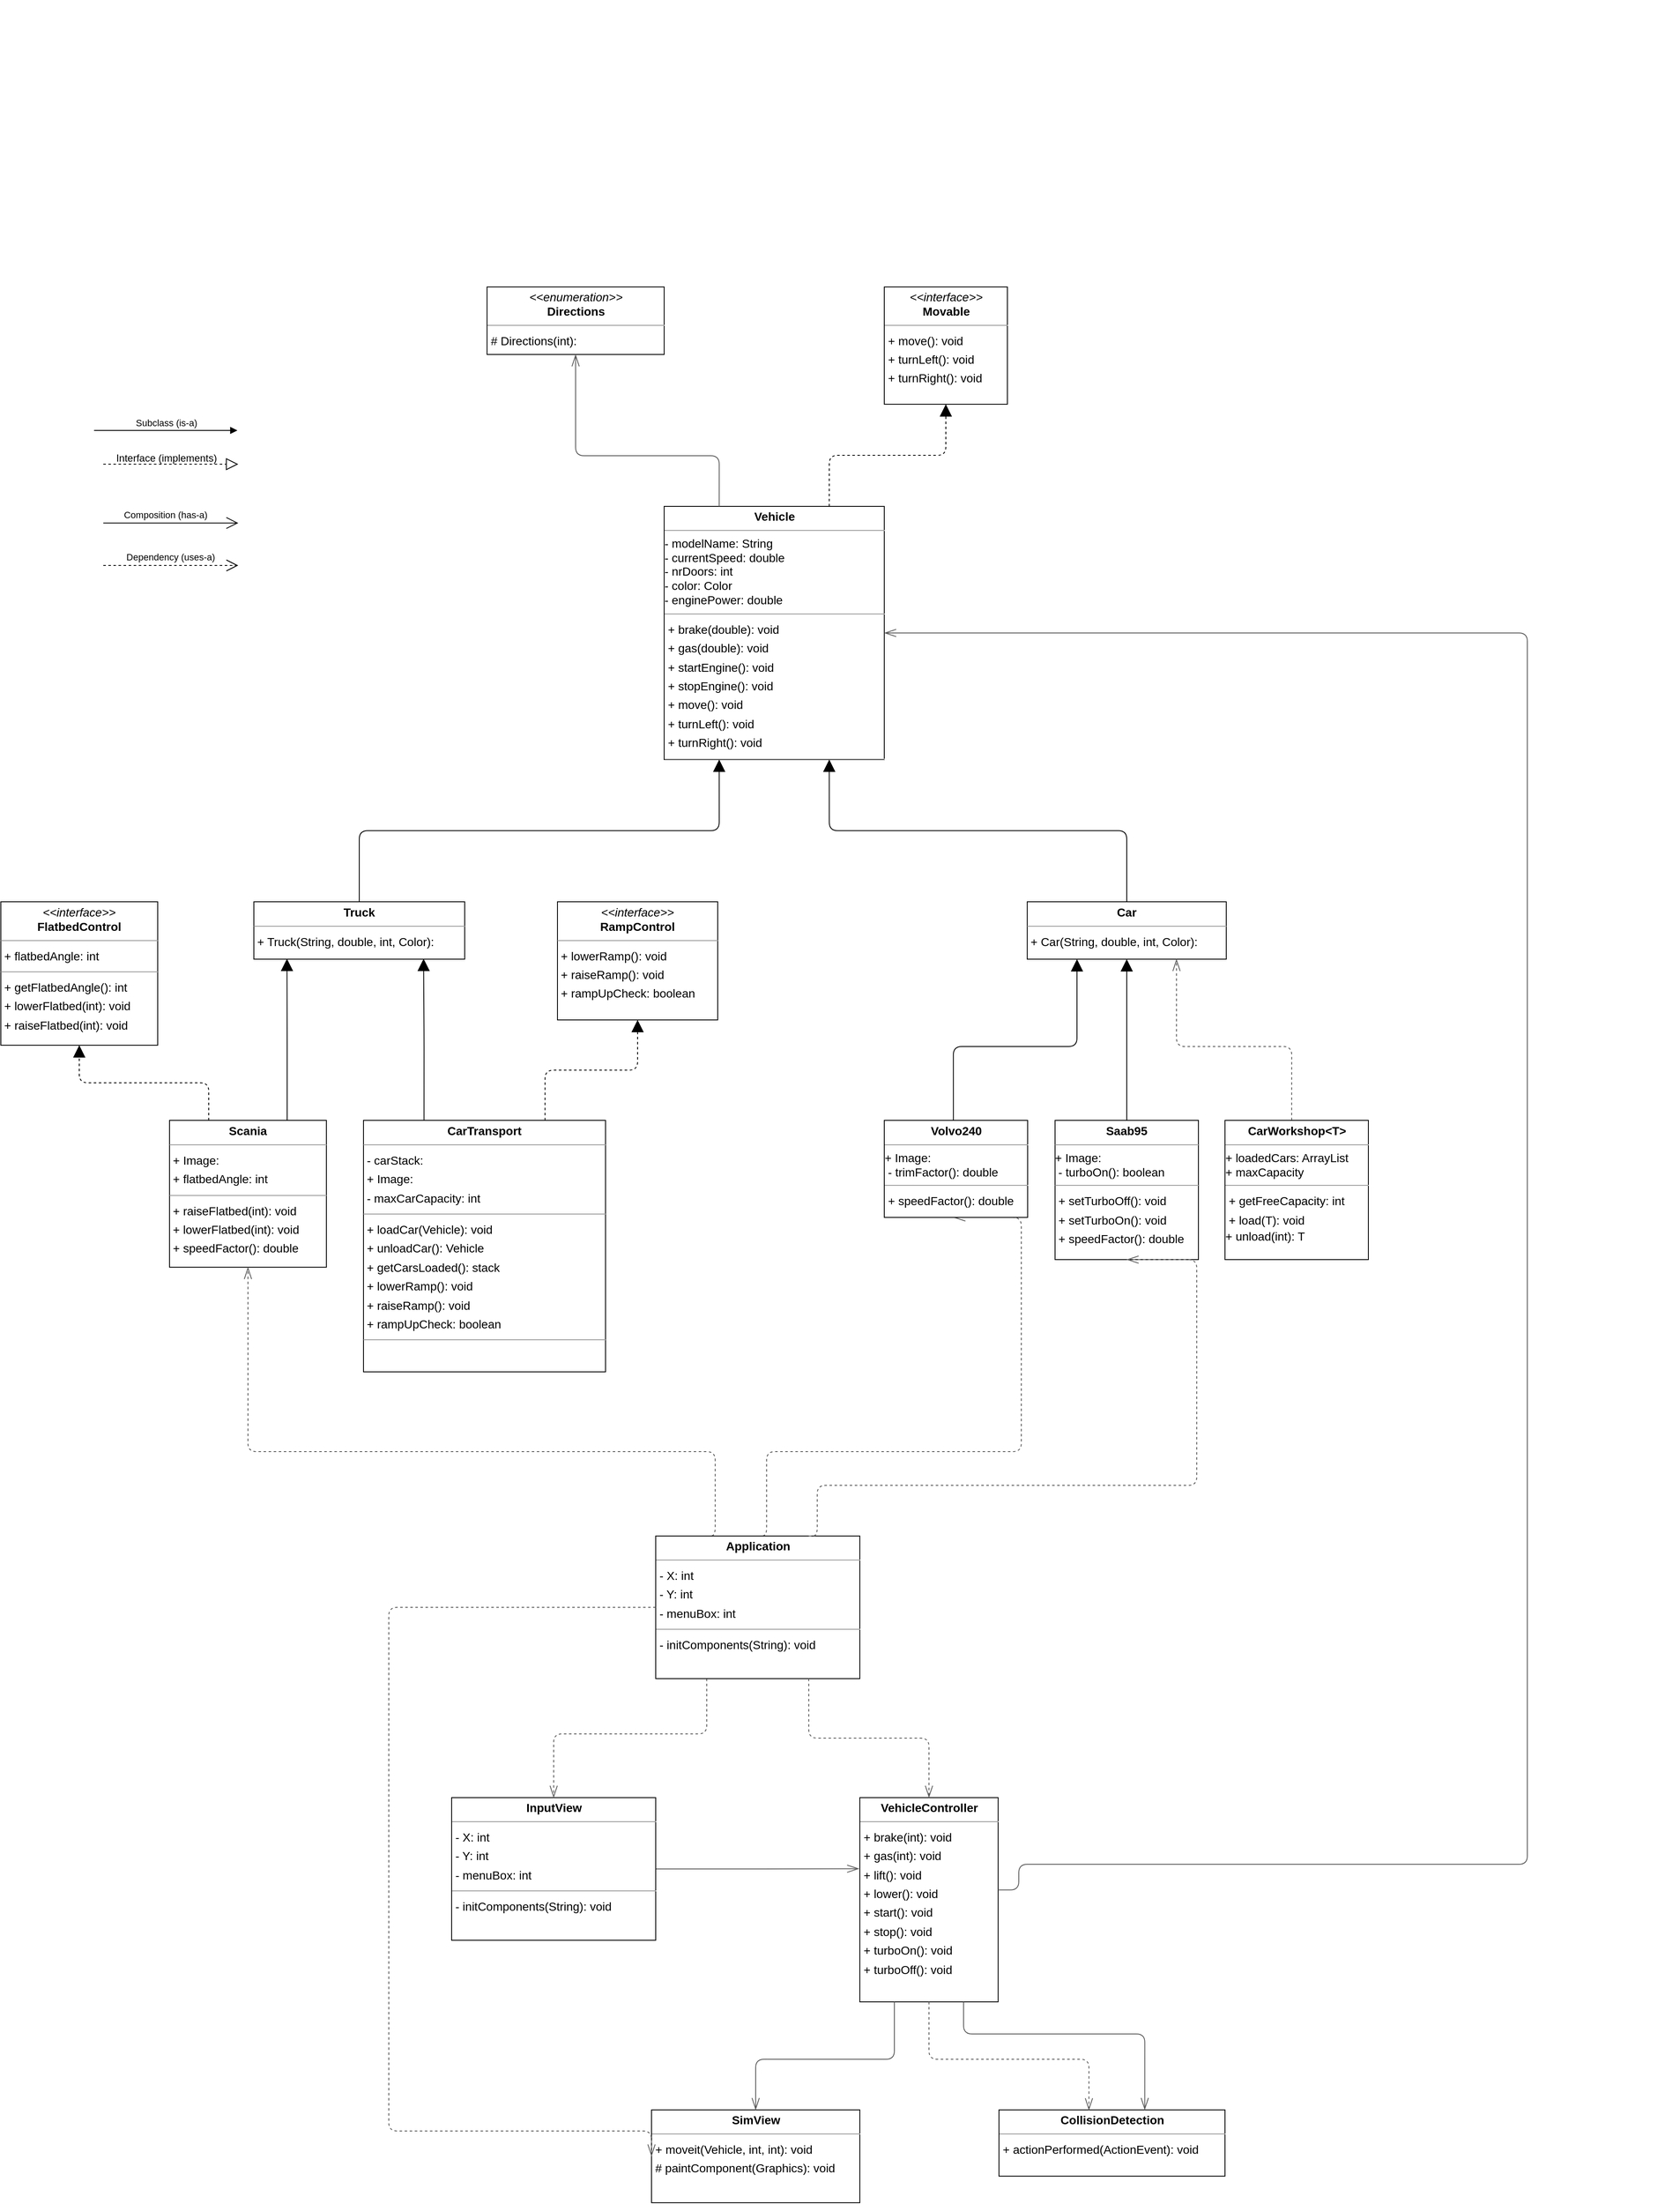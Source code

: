 <mxfile version="22.1.7" type="github">
  <diagram id="63D0SC6yMOBSi5-bZof9" name="Sida-1">
    <mxGraphModel dx="3560" dy="1976" grid="1" gridSize="10" guides="1" tooltips="1" connect="1" arrows="1" fold="1" page="0" pageScale="1" pageWidth="827" pageHeight="1169" background="none" math="0" shadow="0">
      <root>
        <mxCell id="0" />
        <mxCell id="1" parent="0" />
        <mxCell id="node0" value="&lt;p style=&quot;margin:0px;margin-top:4px;text-align:center;&quot;&gt;&lt;b&gt;Car&lt;/b&gt;&lt;/p&gt;&lt;hr size=&quot;1&quot;/&gt;&lt;p style=&quot;margin:0 0 0 4px;line-height:1.6;&quot;&gt;+ Car(String, double, int, Color): &lt;/p&gt;" style="verticalAlign=top;align=left;overflow=fill;fontSize=14;fontFamily=Helvetica;html=1;rounded=0;shadow=0;comic=0;labelBackgroundColor=none;strokeWidth=1;" parent="1" vertex="1">
          <mxGeometry x="1097" y="968.5" width="236" height="68" as="geometry" />
        </mxCell>
        <mxCell id="FzO9YaLtifsccGHOgdgA-4" style="edgeStyle=orthogonalEdgeStyle;rounded=1;orthogonalLoop=1;jettySize=auto;html=1;endArrow=openThin;strokeColor=#595959;dashed=0;startArrow=diamondThinstartSize=12;endSize=12;exitX=1;exitY=0.5;exitDx=0;exitDy=0;entryX=-0.006;entryY=0.348;entryDx=0;entryDy=0;entryPerimeter=0;" parent="1" source="node6" target="node7" edge="1">
          <mxGeometry relative="1" as="geometry">
            <mxPoint x="610" y="2084.08" as="sourcePoint" />
            <mxPoint x="820" y="2084.08" as="targetPoint" />
          </mxGeometry>
        </mxCell>
        <mxCell id="node7" value="&lt;p style=&quot;margin:0px;margin-top:4px;text-align:center;&quot;&gt;&lt;b&gt;VehicleController&lt;/b&gt;&lt;/p&gt;&lt;hr size=&quot;1&quot;&gt;&lt;p style=&quot;margin:0 0 0 4px;line-height:1.6;&quot;&gt;+ brake(int): void&lt;/p&gt;&lt;p style=&quot;margin:0 0 0 4px;line-height:1.6;&quot;&gt;+ gas(int): void&lt;/p&gt;&lt;p style=&quot;margin:0 0 0 4px;line-height:1.6;&quot;&gt;+ lift(): void&lt;/p&gt;&lt;p style=&quot;margin:0 0 0 4px;line-height:1.6;&quot;&gt;+ lower(): void&lt;/p&gt;&lt;p style=&quot;margin:0 0 0 4px;line-height:1.6;&quot;&gt;+ start(): void&lt;/p&gt;&lt;p style=&quot;margin:0 0 0 4px;line-height:1.6;&quot;&gt;+ stop(): void&lt;/p&gt;&lt;p style=&quot;margin:0 0 0 4px;line-height:1.6;&quot;&gt;+ turboOn(): void&lt;/p&gt;&lt;p style=&quot;margin:0 0 0 4px;line-height:1.6;&quot;&gt;+ turboOff(): void&lt;br&gt;&lt;/p&gt;" style="verticalAlign=top;align=left;overflow=fill;fontSize=14;fontFamily=Helvetica;html=1;rounded=0;shadow=0;comic=0;labelBackgroundColor=none;strokeWidth=1;" parent="1" vertex="1">
          <mxGeometry x="898.5" y="2030" width="164" height="242" as="geometry" />
        </mxCell>
        <mxCell id="node11" value="&lt;p style=&quot;margin:0px;margin-top:4px;text-align:center;&quot;&gt;&lt;b&gt;CarTransport&lt;/b&gt;&lt;/p&gt;&lt;hr size=&quot;1&quot;&gt;&lt;p style=&quot;margin:0 0 0 4px;line-height:1.6;&quot;&gt;- carStack:&lt;/p&gt;&lt;p style=&quot;margin:0 0 0 4px;line-height:1.6;&quot;&gt;+ Image:&lt;/p&gt;&lt;p style=&quot;margin:0 0 0 4px;line-height:1.6;&quot;&gt;- maxCarCapacity: int&lt;/p&gt;&lt;hr size=&quot;1&quot;&gt;&lt;p style=&quot;margin:0 0 0 4px;line-height:1.6;&quot;&gt;+ loadCar(Vehicle): void&lt;/p&gt;&lt;p style=&quot;margin:0 0 0 4px;line-height:1.6;&quot;&gt;+ unloadCar(): Vehicle&lt;/p&gt;&lt;p style=&quot;margin:0 0 0 4px;line-height:1.6;&quot;&gt;+ getCarsLoaded(): stack&lt;br&gt;&lt;/p&gt;&lt;p style=&quot;margin:0 0 0 4px;line-height:1.6;&quot;&gt;+ lowerRamp(): void&lt;/p&gt;&lt;p style=&quot;margin:0 0 0 4px;line-height:1.6;&quot;&gt;+ raiseRamp(): void&lt;/p&gt;&lt;p style=&quot;margin:0 0 0 4px;line-height:1.6;&quot;&gt;+ rampUpCheck: boolean&lt;/p&gt;&lt;hr size=&quot;1&quot;&gt;" style="verticalAlign=top;align=left;overflow=fill;fontSize=14;fontFamily=Helvetica;html=1;rounded=0;shadow=0;comic=0;labelBackgroundColor=none;strokeWidth=1;" parent="1" vertex="1">
          <mxGeometry x="310" y="1227.5" width="287" height="298" as="geometry" />
        </mxCell>
        <mxCell id="node6" value="&lt;p style=&quot;margin:0px;margin-top:4px;text-align:center;&quot;&gt;&lt;b&gt;InputView&lt;br&gt;&lt;/b&gt;&lt;/p&gt;&lt;hr size=&quot;1&quot;&gt;&lt;p style=&quot;margin:0 0 0 4px;line-height:1.6;&quot;&gt;- X: int&lt;br&gt;- Y: int&lt;/p&gt;&lt;p style=&quot;margin:0 0 0 4px;line-height:1.6;&quot;&gt;- menuBox: int&lt;br&gt;&lt;/p&gt;&lt;hr size=&quot;1&quot;&gt;&lt;p style=&quot;margin:0 0 0 4px;line-height:1.6;&quot;&gt;- initComponents(String): void&lt;/p&gt;&lt;p style=&quot;margin:0 0 0 4px;line-height:1.6;&quot;&gt;&lt;br&gt;&lt;/p&gt;" style="verticalAlign=top;align=left;overflow=fill;fontSize=14;fontFamily=Helvetica;html=1;rounded=0;shadow=0;comic=0;labelBackgroundColor=none;strokeWidth=1;" parent="1" vertex="1">
          <mxGeometry x="414.5" y="2030" width="242" height="169" as="geometry" />
        </mxCell>
        <mxCell id="node15" value="&lt;p style=&quot;margin:0px;margin-top:4px;text-align:center;&quot;&gt;&lt;i&gt;&amp;lt;&amp;lt;enumeration&amp;gt;&amp;gt;&lt;/i&gt;&lt;br&gt;&lt;b&gt;Directions&lt;/b&gt;&lt;/p&gt;&lt;hr size=&quot;1&quot;&gt;&lt;p style=&quot;margin:0 0 0 4px;line-height:1.6;&quot;&gt;# Directions(int): &lt;/p&gt;&lt;hr size=&quot;1&quot;&gt;" style="verticalAlign=top;align=left;overflow=fill;fontSize=14;fontFamily=Helvetica;html=1;rounded=0;shadow=0;comic=0;labelBackgroundColor=none;strokeWidth=1;" parent="1" vertex="1">
          <mxGeometry x="456.5" y="240" width="210" height="80" as="geometry" />
        </mxCell>
        <mxCell id="node3" value="&lt;p style=&quot;margin:0px;margin-top:4px;text-align:center;&quot;&gt;&lt;b&gt;SimView&lt;br&gt;&lt;/b&gt;&lt;/p&gt;&lt;hr size=&quot;1&quot;&gt;&lt;p style=&quot;margin:0 0 0 4px;line-height:1.6;&quot;&gt;+ moveit(Vehicle, int, int): void&lt;br&gt;# paintComponent(Graphics): void&lt;/p&gt;" style="verticalAlign=top;align=left;overflow=fill;fontSize=14;fontFamily=Helvetica;html=1;rounded=0;shadow=0;comic=0;labelBackgroundColor=none;strokeWidth=1;" parent="1" vertex="1">
          <mxGeometry x="651.5" y="2400" width="247" height="110" as="geometry" />
        </mxCell>
        <mxCell id="node1" value="&lt;p style=&quot;margin:0px;margin-top:4px;text-align:center;&quot;&gt;&lt;i&gt;&amp;lt;&amp;lt;interface&amp;gt;&amp;gt;&lt;/i&gt;&lt;br&gt;&lt;b&gt;FlatbedControl&lt;/b&gt;&lt;/p&gt;&lt;hr size=&quot;1&quot;&gt;&lt;p style=&quot;margin:0 0 0 4px;line-height:1.6;&quot;&gt;+ flatbedAngle: int&lt;/p&gt;&lt;hr size=&quot;1&quot;&gt;&lt;p style=&quot;margin:0 0 0 4px;line-height:1.6;&quot;&gt;+ getFlatbedAngle(): int&lt;br&gt;&lt;/p&gt;&lt;p style=&quot;margin:0 0 0 4px;line-height:1.6;&quot;&gt;+ lowerFlatbed(int): void&lt;/p&gt;&lt;p style=&quot;margin:0 0 0 4px;line-height:1.6;&quot;&gt;+ raiseFlatbed(int): void&lt;br style=&quot;border-color: var(--border-color);&quot;&gt;&lt;br&gt;&lt;/p&gt;" style="verticalAlign=top;align=left;overflow=fill;fontSize=14;fontFamily=Helvetica;html=1;rounded=0;shadow=0;comic=0;labelBackgroundColor=none;strokeWidth=1;" parent="1" vertex="1">
          <mxGeometry x="-120" y="968.5" width="186" height="170" as="geometry" />
        </mxCell>
        <mxCell id="node10" value="&lt;p style=&quot;margin:0px;margin-top:4px;text-align:center;&quot;&gt;&lt;i&gt;&amp;lt;&amp;lt;interface&amp;gt;&amp;gt;&lt;/i&gt;&lt;br&gt;&lt;b&gt;Movable&lt;/b&gt;&lt;/p&gt;&lt;hr size=&quot;1&quot;&gt;&lt;p style=&quot;margin:0 0 0 4px;line-height:1.6;&quot;&gt;+ move(): void&lt;/p&gt;&lt;p style=&quot;margin:0 0 0 4px;line-height:1.6;&quot;&gt;+ turnLeft(): void&lt;br&gt;+ turnRight(): void&lt;br&gt;&lt;/p&gt;" style="verticalAlign=top;align=left;overflow=fill;fontSize=14;fontFamily=Helvetica;html=1;rounded=0;shadow=0;comic=0;labelBackgroundColor=none;strokeWidth=1;" parent="1" vertex="1">
          <mxGeometry x="927.5" y="240" width="146" height="139" as="geometry" />
        </mxCell>
        <mxCell id="node13" value="&lt;p style=&quot;margin:0px;margin-top:4px;text-align:center;&quot;&gt;&lt;i&gt;&amp;lt;&amp;lt;interface&amp;gt;&amp;gt;&lt;/i&gt;&lt;br&gt;&lt;b&gt;RampControl&lt;/b&gt;&lt;/p&gt;&lt;hr size=&quot;1&quot;&gt;&lt;p style=&quot;margin:0 0 0 4px;line-height:1.6;&quot;&gt;+ lowerRamp(): void&lt;/p&gt;&lt;p style=&quot;margin:0 0 0 4px;line-height:1.6;&quot;&gt;+ raiseRamp(): void&lt;/p&gt;&lt;p style=&quot;margin:0 0 0 4px;line-height:1.6;&quot;&gt;+ rampUpCheck: boolean&lt;/p&gt;" style="verticalAlign=top;align=left;overflow=fill;fontSize=14;fontFamily=Helvetica;html=1;rounded=0;shadow=0;comic=0;labelBackgroundColor=none;strokeWidth=1;" parent="1" vertex="1">
          <mxGeometry x="540" y="968.5" width="190" height="140" as="geometry" />
        </mxCell>
        <mxCell id="node2" value="&lt;p style=&quot;margin:0px;margin-top:4px;text-align:center;&quot;&gt;&lt;b&gt;Scania&lt;/b&gt;&lt;/p&gt;&lt;hr size=&quot;1&quot;&gt;&lt;p style=&quot;margin:0 0 0 4px;line-height:1.6;&quot;&gt;+ Image:&lt;br&gt;&lt;/p&gt;&lt;p style=&quot;margin:0 0 0 4px;line-height:1.6;&quot;&gt;+ flatbedAngle: int&lt;/p&gt;&lt;hr size=&quot;1&quot;&gt;&lt;p style=&quot;margin:0 0 0 4px;line-height:1.6;&quot;&gt;+ raiseFlatbed(int): void&lt;br&gt;+ lowerFlatbed(int): void&lt;br&gt;&lt;/p&gt;&lt;p style=&quot;margin:0 0 0 4px;line-height:1.6;&quot;&gt;+ speedFactor(): double&lt;/p&gt;" style="verticalAlign=top;align=left;overflow=fill;fontSize=14;fontFamily=Helvetica;html=1;rounded=0;shadow=0;comic=0;labelBackgroundColor=none;strokeWidth=1;" parent="1" vertex="1">
          <mxGeometry x="80" y="1227.5" width="186" height="174" as="geometry" />
        </mxCell>
        <mxCell id="node14" value="&lt;p style=&quot;margin:0px;margin-top:4px;text-align:center;&quot;&gt;&lt;b&gt;CollisionDetection&lt;br&gt;&lt;/b&gt;&lt;/p&gt;&lt;hr size=&quot;1&quot;&gt;&lt;p style=&quot;margin:0 0 0 4px;line-height:1.6;&quot;&gt;+ actionPerformed(ActionEvent): void&lt;/p&gt;" style="verticalAlign=top;align=left;overflow=fill;fontSize=14;fontFamily=Helvetica;html=1;rounded=0;shadow=0;comic=0;labelBackgroundColor=none;strokeWidth=1;" parent="1" vertex="1">
          <mxGeometry x="1063.5" y="2400" width="268" height="78.5" as="geometry" />
        </mxCell>
        <mxCell id="node12" value="&lt;p style=&quot;margin:0px;margin-top:4px;text-align:center;&quot;&gt;&lt;b&gt;Truck&lt;/b&gt;&lt;/p&gt;&lt;hr size=&quot;1&quot;/&gt;&lt;p style=&quot;margin:0 0 0 4px;line-height:1.6;&quot;&gt;+ Truck(String, double, int, Color): &lt;/p&gt;" style="verticalAlign=top;align=left;overflow=fill;fontSize=14;fontFamily=Helvetica;html=1;rounded=0;shadow=0;comic=0;labelBackgroundColor=none;strokeWidth=1;" parent="1" vertex="1">
          <mxGeometry x="180" y="968.5" width="250" height="68" as="geometry" />
        </mxCell>
        <mxCell id="node9" value="&lt;p style=&quot;margin:0px;margin-top:4px;text-align:center;&quot;&gt;&lt;b&gt;Vehicle&lt;br&gt;&lt;/b&gt;&lt;/p&gt;&lt;hr size=&quot;1&quot;&gt;- modelName: String&lt;br&gt;- currentSpeed: double&lt;br&gt;- nrDoors: int&lt;br&gt;- color: Color&lt;br&gt;- enginePower: double&lt;hr size=&quot;1&quot;&gt;&lt;p style=&quot;margin:0 0 0 4px;line-height:1.6;&quot;&gt;+ brake(double): void&lt;br&gt;+ gas(double): void&lt;br&gt;+ startEngine(): void&lt;br&gt;+ stopEngine(): void&lt;/p&gt;&lt;p style=&quot;margin:0 0 0 4px;line-height:1.6;&quot;&gt;+ move(): void&lt;br&gt;&lt;/p&gt;&lt;p style=&quot;margin:0 0 0 4px;line-height:1.6;&quot;&gt;+ turnLeft(): void&lt;br&gt;+ turnRight(): void&lt;/p&gt;&lt;hr size=&quot;1&quot;&gt;" style="verticalAlign=top;align=left;overflow=fill;fontSize=14;fontFamily=Helvetica;html=1;rounded=0;shadow=0;comic=0;labelBackgroundColor=none;strokeWidth=1;" parent="1" vertex="1">
          <mxGeometry x="666.5" y="500" width="261" height="300" as="geometry" />
        </mxCell>
        <mxCell id="edge3" value="" style="html=1;rounded=1;dashed=0;startArrow=none;endArrow=block;endSize=12;exitX=0.500;exitY=0.000;exitDx=0;exitDy=0;entryX=0.75;entryY=1;entryDx=0;entryDy=0;edgeStyle=orthogonalEdgeStyle;" parent="1" source="node0" target="node9" edge="1">
          <mxGeometry width="50" height="50" relative="1" as="geometry" />
        </mxCell>
        <mxCell id="edge19" value="" style="html=1;rounded=1;edgeStyle=orthogonalEdgeStyle;dashed=1;startArrow=none;endArrow=openThin;endSize=12;strokeColor=#595959;entryX=0.500;entryY=1.000;entryDx=0;entryDy=0;exitX=0.25;exitY=0;exitDx=0;exitDy=0;" parent="1" source="gWqu2UmUdgT7eXoJRMKt-11" target="node2" edge="1">
          <mxGeometry width="50" height="50" relative="1" as="geometry">
            <Array as="points">
              <mxPoint x="727" y="1720" />
              <mxPoint x="727" y="1620" />
              <mxPoint x="173" y="1620" />
            </Array>
            <mxPoint x="1900" y="1630" as="sourcePoint" />
          </mxGeometry>
        </mxCell>
        <mxCell id="edge22" value="" style="html=1;rounded=1;edgeStyle=orthogonalEdgeStyle;dashed=1;startArrow=none;endArrow=openThin;endSize=12;strokeColor=#595959;entryX=0.398;entryY=0.003;entryDx=0;entryDy=0;exitX=0.5;exitY=1;exitDx=0;exitDy=0;entryPerimeter=0;" parent="1" source="node7" target="node14" edge="1">
          <mxGeometry width="50" height="50" relative="1" as="geometry">
            <Array as="points">
              <mxPoint x="980" y="2340" />
              <mxPoint x="1170" y="2340" />
            </Array>
            <mxPoint x="961" y="2330" as="targetPoint" />
            <mxPoint x="960" y="2440" as="sourcePoint" />
          </mxGeometry>
        </mxCell>
        <mxCell id="edge14" value="" style="html=1;rounded=1;edgeStyle=orthogonalEdgeStyle;dashed=0;startArrow=diamondThinstartSize=12;endArrow=openThin;endSize=12;strokeColor=#595959;entryX=1;entryY=0.5;entryDx=0;entryDy=0;exitX=1;exitY=0.452;exitDx=0;exitDy=0;exitPerimeter=0;" parent="1" source="node7" target="node9" edge="1">
          <mxGeometry width="50" height="50" relative="1" as="geometry">
            <Array as="points">
              <mxPoint x="1087" y="2109" />
              <mxPoint x="1690" y="2110" />
              <mxPoint x="1690" y="650" />
            </Array>
            <mxPoint x="1660" y="1100" as="sourcePoint" />
            <mxPoint x="1164" y="510" as="targetPoint" />
          </mxGeometry>
        </mxCell>
        <mxCell id="edge16" value="" style="html=1;rounded=1;edgeStyle=orthogonalEdgeStyle;dashed=1;startArrow=none;endArrow=openThin;endSize=12;strokeColor=#595959;entryX=0.483;entryY=1;entryDx=0;entryDy=0;entryPerimeter=0;exitX=0.5;exitY=0;exitDx=0;exitDy=0;" parent="1" source="gWqu2UmUdgT7eXoJRMKt-11" target="fv8SSmwWGPOGpaiNwhJW-13" edge="1">
          <mxGeometry width="50" height="50" relative="1" as="geometry">
            <Array as="points">
              <mxPoint x="788" y="1720" />
              <mxPoint x="788" y="1620" />
              <mxPoint x="1090" y="1620" />
              <mxPoint x="1090" y="1342" />
            </Array>
            <mxPoint x="817" y="1390" as="targetPoint" />
            <mxPoint x="1790" y="1140" as="sourcePoint" />
          </mxGeometry>
        </mxCell>
        <mxCell id="edge5" value="" style="html=1;rounded=1;dashed=1;startArrow=none;endArrow=block;endSize=12;exitX=0.750;exitY=0.000;exitDx=0;exitDy=0;entryX=0.5;entryY=1;entryDx=0;entryDy=0;edgeStyle=orthogonalEdgeStyle;" parent="1" source="node11" target="node13" edge="1">
          <mxGeometry width="50" height="50" relative="1" as="geometry" />
        </mxCell>
        <mxCell id="edge2" value="" style="html=1;rounded=1;dashed=0;startArrow=none;endArrow=block;endSize=12;exitX=0.25;exitY=0;exitDx=0;exitDy=0;entryX=0.805;entryY=0.993;entryDx=0;entryDy=0;edgeStyle=orthogonalEdgeStyle;entryPerimeter=0;" parent="1" source="node11" target="node12" edge="1">
          <mxGeometry width="50" height="50" relative="1" as="geometry">
            <mxPoint x="356" y="1068.5" as="targetPoint" />
          </mxGeometry>
        </mxCell>
        <mxCell id="edge21" value="" style="html=1;rounded=1;edgeStyle=orthogonalEdgeStyle;dashed=0;startArrow=diamondThinstartSize=12;endArrow=openThin;endSize=12;strokeColor=#595959;entryX=0.645;entryY=-0.001;entryDx=0;entryDy=0;exitX=0.75;exitY=1;exitDx=0;exitDy=0;entryPerimeter=0;" parent="1" source="node7" target="node14" edge="1">
          <mxGeometry width="50" height="50" relative="1" as="geometry">
            <Array as="points">
              <mxPoint x="1022" y="2310" />
              <mxPoint x="1236" y="2310" />
            </Array>
            <mxPoint x="920" y="2378.66" as="targetPoint" />
            <mxPoint x="950" y="2280" as="sourcePoint" />
          </mxGeometry>
        </mxCell>
        <mxCell id="edge4" value="" style="html=1;rounded=1;edgeStyle=orthogonalEdgeStyle;dashed=1;startArrow=none;endArrow=openThin;endSize=12;strokeColor=#595959;exitX=0.465;exitY=-0.001;exitDx=0;exitDy=0;exitPerimeter=0;entryX=0.75;entryY=1;entryDx=0;entryDy=0;" parent="1" source="fv8SSmwWGPOGpaiNwhJW-15" target="node0" edge="1">
          <mxGeometry width="50" height="50" relative="1" as="geometry">
            <Array as="points">
              <mxPoint x="1411" y="1140" />
              <mxPoint x="1274" y="1140" />
            </Array>
            <mxPoint x="1345" y="1057.5" as="targetPoint" />
            <mxPoint x="1480" y="1282.5" as="sourcePoint" />
          </mxGeometry>
        </mxCell>
        <mxCell id="edge6" value="" style="html=1;rounded=1;dashed=0;startArrow=none;endArrow=block;endSize=12;exitX=0.5;exitY=0;exitDx=0;exitDy=0;edgeStyle=orthogonalEdgeStyle;entryX=0.5;entryY=1;entryDx=0;entryDy=0;" parent="1" source="fv8SSmwWGPOGpaiNwhJW-11" edge="1" target="node0">
          <mxGeometry width="50" height="50" relative="1" as="geometry">
            <mxPoint x="1271" y="1279" as="sourcePoint" />
            <mxPoint x="1271" y="1057.5" as="targetPoint" />
          </mxGeometry>
        </mxCell>
        <mxCell id="edge1" value="" style="html=1;rounded=1;edgeStyle=orthogonalEdgeStyle;dashed=1;startArrow=none;endArrow=block;endSize=12;exitX=0.250;exitY=0.000;exitDx=0;exitDy=0;entryX=0.500;entryY=1.000;entryDx=0;entryDy=0;" parent="1" source="node2" target="node1" edge="1">
          <mxGeometry width="50" height="50" relative="1" as="geometry" />
        </mxCell>
        <mxCell id="edge0" value="" style="html=1;rounded=1;dashed=0;startArrow=none;endArrow=block;endSize=12;exitX=0.75;exitY=0;exitDx=0;exitDy=0;edgeStyle=orthogonalEdgeStyle;entryX=0.157;entryY=0.993;entryDx=0;entryDy=0;entryPerimeter=0;" parent="1" source="node2" target="node12" edge="1">
          <mxGeometry width="50" height="50" relative="1" as="geometry">
            <mxPoint x="240" y="1070" as="targetPoint" />
          </mxGeometry>
        </mxCell>
        <mxCell id="edge7" value="" style="html=1;rounded=1;edgeStyle=orthogonalEdgeStyle;dashed=0;startArrow=none;endArrow=block;endSize=12;exitX=0.500;exitY=0.000;exitDx=0;exitDy=0;entryX=0.25;entryY=1;entryDx=0;entryDy=0;" parent="1" source="node12" target="node9" edge="1">
          <mxGeometry width="50" height="50" relative="1" as="geometry">
            <mxPoint x="1000" y="820" as="targetPoint" />
          </mxGeometry>
        </mxCell>
        <mxCell id="edge12" value="" style="html=1;rounded=1;edgeStyle=orthogonalEdgeStyle;dashed=0;startArrow=diamondThinstartSize=12;endArrow=openThin;endSize=12;strokeColor=#595959;exitX=0.25;exitY=0;exitDx=0;exitDy=0;entryX=0.500;entryY=1.000;entryDx=0;entryDy=0;" parent="1" source="node9" target="node15" edge="1">
          <mxGeometry width="50" height="50" relative="1" as="geometry">
            <Array as="points">
              <mxPoint x="732" y="440" />
              <mxPoint x="562" y="440" />
            </Array>
          </mxGeometry>
        </mxCell>
        <mxCell id="edge8" value="" style="html=1;rounded=1;edgeStyle=orthogonalEdgeStyle;dashed=1;startArrow=none;endArrow=block;endSize=12;exitX=0.75;exitY=0;exitDx=0;exitDy=0;entryX=0.500;entryY=1.000;entryDx=0;entryDy=0;" parent="1" source="node9" target="node10" edge="1">
          <mxGeometry width="50" height="50" relative="1" as="geometry" />
        </mxCell>
        <mxCell id="edge9" value="" style="html=1;rounded=1;edgeStyle=orthogonalEdgeStyle;dashed=0;startArrow=none;endArrow=block;endSize=12;entryX=0.25;entryY=1;entryDx=0;entryDy=0;exitX=0.482;exitY=-0.001;exitDx=0;exitDy=0;exitPerimeter=0;" parent="1" source="fv8SSmwWGPOGpaiNwhJW-13" target="node0" edge="1">
          <mxGeometry width="50" height="50" relative="1" as="geometry">
            <Array as="points">
              <mxPoint x="1009" y="1140" />
              <mxPoint x="1156" y="1140" />
            </Array>
            <mxPoint x="1068" y="1237.5" as="sourcePoint" />
          </mxGeometry>
        </mxCell>
        <mxCell id="lAD4wt91s3g2YjGuZIkg-1" style="edgeStyle=orthogonalEdgeStyle;rounded=0;orthogonalLoop=1;jettySize=auto;html=1;exitX=0.5;exitY=1;exitDx=0;exitDy=0;" parent="1" source="node9" target="node9" edge="1">
          <mxGeometry relative="1" as="geometry" />
        </mxCell>
        <mxCell id="FzO9YaLtifsccGHOgdgA-3" style="edgeStyle=orthogonalEdgeStyle;rounded=1;orthogonalLoop=1;jettySize=auto;html=1;endArrow=openThin;strokeColor=#595959;dashed=1;startArrow=none;endSize=12;entryX=0.5;entryY=0;entryDx=0;entryDy=0;exitX=0.25;exitY=1;exitDx=0;exitDy=0;" parent="1" edge="1" target="node6" source="gWqu2UmUdgT7eXoJRMKt-11">
          <mxGeometry relative="1" as="geometry">
            <mxPoint x="900" y="1770" as="sourcePoint" />
            <mxPoint x="1162" y="1803.87" as="targetPoint" />
            <Array as="points" />
          </mxGeometry>
        </mxCell>
        <mxCell id="fv8SSmwWGPOGpaiNwhJW-1" value="&amp;nbsp;" style="text;whiteSpace=wrap;html=1;" parent="1" vertex="1">
          <mxGeometry x="-94" y="1098.5" width="40" height="40" as="geometry" />
        </mxCell>
        <mxCell id="fv8SSmwWGPOGpaiNwhJW-9" value="&amp;nbsp;" style="text;whiteSpace=wrap;html=1;" parent="1" vertex="1">
          <mxGeometry x="-4" y="968.5" width="40" height="40" as="geometry" />
        </mxCell>
        <mxCell id="fv8SSmwWGPOGpaiNwhJW-11" value="&lt;p style=&quot;margin:0px;margin-top:4px;text-align:center;&quot;&gt;&lt;b&gt;Saab95&lt;/b&gt;&lt;/p&gt;&lt;hr size=&quot;1&quot;&gt;&lt;div&gt;+ Image:&lt;br&gt;&lt;/div&gt;&lt;div&gt;&amp;nbsp;- turboOn(): boolean&lt;/div&gt;&lt;hr size=&quot;1&quot;&gt;&lt;p style=&quot;margin:0 0 0 4px;line-height:1.6;&quot;&gt;+ setTurboOff(): void&lt;br&gt;+ setTurboOn(): void&lt;br&gt;+ speedFactor(): double&lt;/p&gt;&lt;p style=&quot;margin:0 0 0 4px;line-height:1.6;&quot;&gt;&lt;br&gt;&lt;/p&gt;" style="verticalAlign=top;align=left;overflow=fill;fontSize=14;fontFamily=Helvetica;html=1;rounded=0;shadow=0;comic=0;labelBackgroundColor=none;strokeWidth=1;" parent="1" vertex="1">
          <mxGeometry x="1130" y="1227.5" width="170" height="165" as="geometry" />
        </mxCell>
        <mxCell id="fv8SSmwWGPOGpaiNwhJW-13" value="&lt;p style=&quot;margin:0px;margin-top:4px;text-align:center;&quot;&gt;&lt;b&gt;Volvo240&lt;/b&gt;&lt;/p&gt;&lt;hr size=&quot;1&quot;&gt;&lt;div&gt;+ Image:&lt;br&gt;&lt;/div&gt;&lt;div&gt;&amp;nbsp;- trimFactor(): double&lt;/div&gt;&lt;hr size=&quot;1&quot;&gt;&lt;p style=&quot;margin:0 0 0 4px;line-height:1.6;&quot;&gt;+ speedFactor(): double&lt;/p&gt;&lt;p style=&quot;margin:0 0 0 4px;line-height:1.6;&quot;&gt;&lt;br&gt;&lt;/p&gt;" style="verticalAlign=top;align=left;overflow=fill;fontSize=14;fontFamily=Helvetica;html=1;rounded=0;shadow=0;comic=0;labelBackgroundColor=none;strokeWidth=1;" parent="1" vertex="1">
          <mxGeometry x="927.5" y="1227.5" width="170" height="115" as="geometry" />
        </mxCell>
        <mxCell id="fv8SSmwWGPOGpaiNwhJW-14" value="&amp;nbsp;" style="text;whiteSpace=wrap;html=1;" parent="1" vertex="1">
          <mxGeometry x="476" y="1368.5" width="40" height="40" as="geometry" />
        </mxCell>
        <mxCell id="fv8SSmwWGPOGpaiNwhJW-15" value="&lt;p style=&quot;margin:0px;margin-top:4px;text-align:center;&quot;&gt;&lt;b&gt;CarWorkshop&amp;lt;T&amp;gt;&lt;/b&gt;&lt;/p&gt;&lt;hr size=&quot;1&quot;&gt;&lt;div&gt;+ loadedCars: ArrayList&lt;br&gt;&lt;/div&gt;&lt;div&gt;+ maxCapacity&lt;/div&gt;&lt;hr size=&quot;1&quot;&gt;&lt;p style=&quot;margin:0 0 0 4px;line-height:1.6;&quot;&gt;+ getFreeCapacity: int&lt;/p&gt;&lt;p style=&quot;margin:0 0 0 4px;line-height:1.6;&quot;&gt;+ load(T): void&lt;/p&gt;+ unload(int): T&lt;p style=&quot;margin:0 0 0 4px;line-height:1.6;&quot;&gt;&lt;/p&gt;&lt;p style=&quot;margin:0 0 0 4px;line-height:1.6;&quot;&gt;&lt;br&gt;&lt;/p&gt;" style="verticalAlign=top;align=left;overflow=fill;fontSize=14;fontFamily=Helvetica;html=1;rounded=0;shadow=0;comic=0;labelBackgroundColor=none;strokeWidth=1;" parent="1" vertex="1">
          <mxGeometry x="1331.5" y="1227.5" width="170" height="165" as="geometry" />
        </mxCell>
        <mxCell id="fv8SSmwWGPOGpaiNwhJW-16" value="&amp;nbsp;" style="text;whiteSpace=wrap;html=1;" parent="1" vertex="1">
          <mxGeometry x="1110" y="-100" width="40" height="40" as="geometry" />
        </mxCell>
        <mxCell id="pZQxM1QZPHx3uSST42AC-1" value="&lt;div&gt;Subclass (is-a)&lt;br&gt;&lt;/div&gt;" style="html=1;verticalAlign=bottom;endArrow=block;curved=0;rounded=0;" parent="1" edge="1">
          <mxGeometry width="80" relative="1" as="geometry">
            <mxPoint x="-9.5" y="410" as="sourcePoint" />
            <mxPoint x="160.5" y="410" as="targetPoint" />
          </mxGeometry>
        </mxCell>
        <mxCell id="pZQxM1QZPHx3uSST42AC-2" value="Dependency (uses-a)" style="endArrow=open;endSize=12;dashed=1;html=1;rounded=0;" parent="1" edge="1">
          <mxGeometry x="-0.013" y="10" width="160" relative="1" as="geometry">
            <mxPoint x="1.5" y="570" as="sourcePoint" />
            <mxPoint x="161.5" y="570" as="targetPoint" />
            <mxPoint as="offset" />
          </mxGeometry>
        </mxCell>
        <mxCell id="pZQxM1QZPHx3uSST42AC-3" value="" style="endArrow=block;dashed=1;endFill=0;endSize=12;html=1;rounded=0;" parent="1" edge="1">
          <mxGeometry width="160" relative="1" as="geometry">
            <mxPoint x="1.5" y="450" as="sourcePoint" />
            <mxPoint x="161.5" y="450" as="targetPoint" />
          </mxGeometry>
        </mxCell>
        <mxCell id="pZQxM1QZPHx3uSST42AC-4" value="Interface (implements)" style="text;html=1;align=center;verticalAlign=middle;resizable=0;points=[];autosize=1;strokeColor=none;fillColor=none;" parent="1" vertex="1">
          <mxGeometry x="5.5" y="428" width="140" height="30" as="geometry" />
        </mxCell>
        <mxCell id="pZQxM1QZPHx3uSST42AC-5" value="" style="endArrow=open;endFill=1;endSize=12;html=1;rounded=0;" parent="1" edge="1">
          <mxGeometry width="160" relative="1" as="geometry">
            <mxPoint x="1.5" y="519.74" as="sourcePoint" />
            <mxPoint x="161.5" y="519.74" as="targetPoint" />
          </mxGeometry>
        </mxCell>
        <mxCell id="pZQxM1QZPHx3uSST42AC-6" value="&lt;div&gt;Composition (has-a)&lt;/div&gt;" style="edgeLabel;html=1;align=center;verticalAlign=middle;resizable=0;points=[];" parent="pZQxM1QZPHx3uSST42AC-5" vertex="1" connectable="0">
          <mxGeometry x="0.128" y="-1" relative="1" as="geometry">
            <mxPoint x="-17" y="-11" as="offset" />
          </mxGeometry>
        </mxCell>
        <mxCell id="gWqu2UmUdgT7eXoJRMKt-5" style="edgeStyle=orthogonalEdgeStyle;rounded=1;orthogonalLoop=1;jettySize=auto;html=1;endArrow=openThin;endFill=0;strokeColor=#595959;startArrow=none;endSize=12;entryX=0.5;entryY=0;entryDx=0;entryDy=0;exitX=0.25;exitY=1;exitDx=0;exitDy=0;" edge="1" parent="1" source="node7" target="node3">
          <mxGeometry relative="1" as="geometry">
            <mxPoint x="1184" y="2330" as="targetPoint" />
            <Array as="points">
              <mxPoint x="940" y="2340" />
              <mxPoint x="775" y="2340" />
            </Array>
            <mxPoint x="800" y="2190" as="sourcePoint" />
          </mxGeometry>
        </mxCell>
        <mxCell id="gWqu2UmUdgT7eXoJRMKt-8" value="&amp;nbsp;" style="text;whiteSpace=wrap;html=1;" vertex="1" parent="1">
          <mxGeometry x="1830" y="660" width="40" height="40" as="geometry" />
        </mxCell>
        <mxCell id="gWqu2UmUdgT7eXoJRMKt-9" value="&amp;nbsp;" style="text;whiteSpace=wrap;html=1;" vertex="1" parent="1">
          <mxGeometry x="1480" y="720" width="40" height="40" as="geometry" />
        </mxCell>
        <mxCell id="gWqu2UmUdgT7eXoJRMKt-11" value="&lt;p style=&quot;margin:0px;margin-top:4px;text-align:center;&quot;&gt;&lt;b&gt;Application&lt;br&gt;&lt;/b&gt;&lt;/p&gt;&lt;hr size=&quot;1&quot;&gt;&lt;p style=&quot;margin:0 0 0 4px;line-height:1.6;&quot;&gt;- X: int&lt;br&gt;- Y: int&lt;/p&gt;&lt;p style=&quot;margin:0 0 0 4px;line-height:1.6;&quot;&gt;- menuBox: int&lt;br&gt;&lt;/p&gt;&lt;hr size=&quot;1&quot;&gt;&lt;p style=&quot;margin:0 0 0 4px;line-height:1.6;&quot;&gt;- initComponents(String): void&lt;/p&gt;&lt;p style=&quot;margin:0 0 0 4px;line-height:1.6;&quot;&gt;&lt;br&gt;&lt;/p&gt;" style="verticalAlign=top;align=left;overflow=fill;fontSize=14;fontFamily=Helvetica;html=1;rounded=0;shadow=0;comic=0;labelBackgroundColor=none;strokeWidth=1;" vertex="1" parent="1">
          <mxGeometry x="656.5" y="1720" width="242" height="169" as="geometry" />
        </mxCell>
        <mxCell id="gWqu2UmUdgT7eXoJRMKt-19" value="" style="html=1;rounded=1;edgeStyle=orthogonalEdgeStyle;dashed=1;startArrow=none;endArrow=openThin;endSize=12;strokeColor=#595959;entryX=0.5;entryY=0;entryDx=0;entryDy=0;exitX=0.75;exitY=1;exitDx=0;exitDy=0;" edge="1" parent="1" source="gWqu2UmUdgT7eXoJRMKt-11" target="node7">
          <mxGeometry width="50" height="50" relative="1" as="geometry">
            <mxPoint x="820" y="1960" as="targetPoint" />
            <mxPoint x="776.74" y="2050" as="sourcePoint" />
          </mxGeometry>
        </mxCell>
        <mxCell id="gWqu2UmUdgT7eXoJRMKt-21" value="" style="html=1;rounded=1;edgeStyle=orthogonalEdgeStyle;dashed=1;startArrow=none;endArrow=openThin;endSize=12;strokeColor=#595959;entryX=0;entryY=0.5;entryDx=0;entryDy=0;exitX=0;exitY=0.5;exitDx=0;exitDy=0;" edge="1" parent="1" source="gWqu2UmUdgT7eXoJRMKt-11" target="node3">
          <mxGeometry width="50" height="50" relative="1" as="geometry">
            <Array as="points">
              <mxPoint x="340" y="1804" />
              <mxPoint x="340" y="2425" />
            </Array>
            <mxPoint x="349" y="2398" as="targetPoint" />
            <mxPoint x="160" y="2270" as="sourcePoint" />
          </mxGeometry>
        </mxCell>
        <mxCell id="gWqu2UmUdgT7eXoJRMKt-24" value="" style="html=1;rounded=1;edgeStyle=orthogonalEdgeStyle;dashed=1;startArrow=none;endArrow=openThin;endSize=12;strokeColor=#595959;entryX=0.5;entryY=1;entryDx=0;entryDy=0;exitX=0.75;exitY=0;exitDx=0;exitDy=0;" edge="1" parent="1" source="gWqu2UmUdgT7eXoJRMKt-11" target="fv8SSmwWGPOGpaiNwhJW-11">
          <mxGeometry width="50" height="50" relative="1" as="geometry">
            <Array as="points">
              <mxPoint x="848" y="1720" />
              <mxPoint x="848" y="1660" />
              <mxPoint x="1298" y="1660" />
            </Array>
            <mxPoint x="1218" y="1313" as="targetPoint" />
            <mxPoint x="1050" y="1630" as="sourcePoint" />
          </mxGeometry>
        </mxCell>
        <mxCell id="gWqu2UmUdgT7eXoJRMKt-27" value="&amp;nbsp;" style="text;whiteSpace=wrap;html=1;" vertex="1" parent="1">
          <mxGeometry x="730" y="1190" width="40" height="40" as="geometry" />
        </mxCell>
      </root>
    </mxGraphModel>
  </diagram>
</mxfile>

